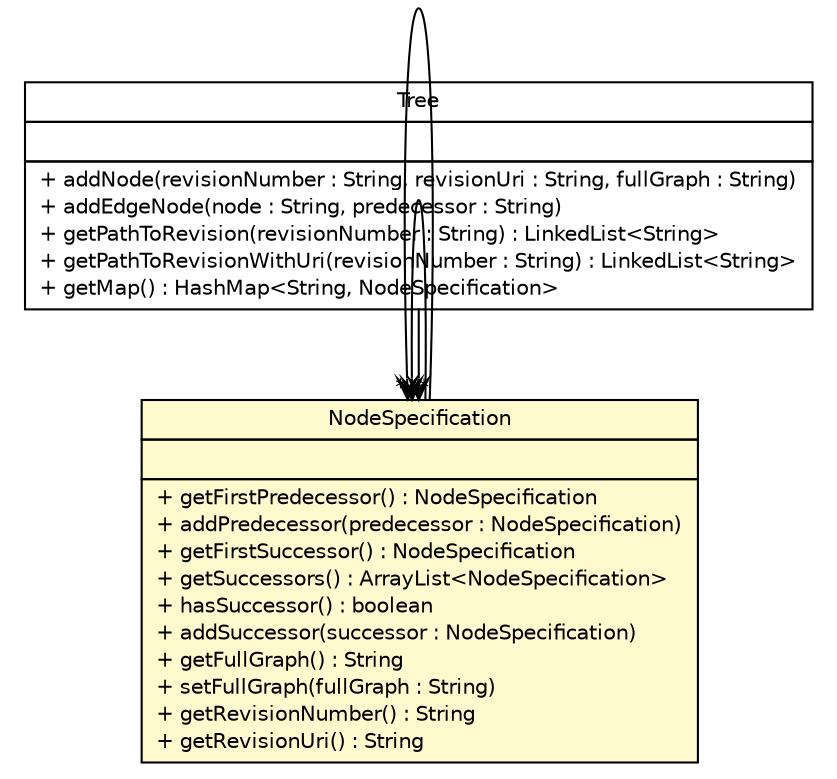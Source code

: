 #!/usr/local/bin/dot
#
# Class diagram 
# Generated by UMLGraph version R5_6_6-6-g3bdff0 (http://www.umlgraph.org/)
#

digraph G {
	edge [fontname="Helvetica",fontsize=10,labelfontname="Helvetica",labelfontsize=10];
	node [fontname="Helvetica",fontsize=10,shape=plaintext];
	nodesep=0.25;
	ranksep=0.5;
	// de.tud.plt.r43ples.revisionTree.NodeSpecification
	c164 [label=<<table title="de.tud.plt.r43ples.revisionTree.NodeSpecification" border="0" cellborder="1" cellspacing="0" cellpadding="2" port="p" bgcolor="lemonChiffon" href="./NodeSpecification.html">
		<tr><td><table border="0" cellspacing="0" cellpadding="1">
<tr><td align="center" balign="center"> NodeSpecification </td></tr>
		</table></td></tr>
		<tr><td><table border="0" cellspacing="0" cellpadding="1">
<tr><td align="left" balign="left">  </td></tr>
		</table></td></tr>
		<tr><td><table border="0" cellspacing="0" cellpadding="1">
<tr><td align="left" balign="left"> + getFirstPredecessor() : NodeSpecification </td></tr>
<tr><td align="left" balign="left"> + addPredecessor(predecessor : NodeSpecification) </td></tr>
<tr><td align="left" balign="left"> + getFirstSuccessor() : NodeSpecification </td></tr>
<tr><td align="left" balign="left"> + getSuccessors() : ArrayList&lt;NodeSpecification&gt; </td></tr>
<tr><td align="left" balign="left"> + hasSuccessor() : boolean </td></tr>
<tr><td align="left" balign="left"> + addSuccessor(successor : NodeSpecification) </td></tr>
<tr><td align="left" balign="left"> + getFullGraph() : String </td></tr>
<tr><td align="left" balign="left"> + setFullGraph(fullGraph : String) </td></tr>
<tr><td align="left" balign="left"> + getRevisionNumber() : String </td></tr>
<tr><td align="left" balign="left"> + getRevisionUri() : String </td></tr>
		</table></td></tr>
		</table>>, URL="./NodeSpecification.html", fontname="Helvetica", fontcolor="black", fontsize=10.0];
	// de.tud.plt.r43ples.revisionTree.Tree
	c165 [label=<<table title="de.tud.plt.r43ples.revisionTree.Tree" border="0" cellborder="1" cellspacing="0" cellpadding="2" port="p" href="./Tree.html">
		<tr><td><table border="0" cellspacing="0" cellpadding="1">
<tr><td align="center" balign="center"> Tree </td></tr>
		</table></td></tr>
		<tr><td><table border="0" cellspacing="0" cellpadding="1">
<tr><td align="left" balign="left">  </td></tr>
		</table></td></tr>
		<tr><td><table border="0" cellspacing="0" cellpadding="1">
<tr><td align="left" balign="left"> + addNode(revisionNumber : String, revisionUri : String, fullGraph : String) </td></tr>
<tr><td align="left" balign="left"> + addEdgeNode(node : String, predecessor : String) </td></tr>
<tr><td align="left" balign="left"> + getPathToRevision(revisionNumber : String) : LinkedList&lt;String&gt; </td></tr>
<tr><td align="left" balign="left"> + getPathToRevisionWithUri(revisionNumber : String) : LinkedList&lt;String&gt; </td></tr>
<tr><td align="left" balign="left"> + getMap() : HashMap&lt;String, NodeSpecification&gt; </td></tr>
		</table></td></tr>
		</table>>, URL="./Tree.html", fontname="Helvetica", fontcolor="black", fontsize=10.0];
	// de.tud.plt.r43ples.revisionTree.NodeSpecification NAVASSOC de.tud.plt.r43ples.revisionTree.NodeSpecification
	c164:p -> c164:p [taillabel="", label="", headlabel="*", fontname="Helvetica", fontcolor="black", fontsize=10.0, color="black", arrowhead=open];
	// de.tud.plt.r43ples.revisionTree.NodeSpecification NAVASSOC de.tud.plt.r43ples.revisionTree.NodeSpecification
	c164:p -> c164:p [taillabel="", label="", headlabel="*", fontname="Helvetica", fontcolor="black", fontsize=10.0, color="black", arrowhead=open];
	// de.tud.plt.r43ples.revisionTree.Tree NAVASSOC de.tud.plt.r43ples.revisionTree.NodeSpecification
	c165:p -> c164:p [taillabel="", label="", headlabel="*", fontname="Helvetica", fontcolor="black", fontsize=10.0, color="black", arrowhead=open];
}

